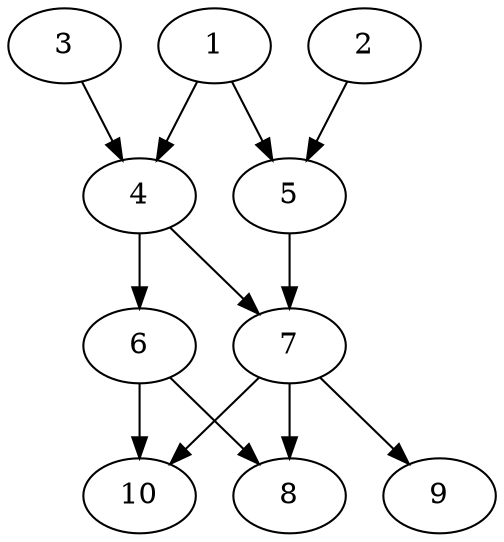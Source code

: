 // DAG automatically generated by daggen at Thu Oct  3 13:58:04 2019
// ./daggen --dot -n 10 --ccr 0.3 --fat 0.5 --regular 0.7 --density 0.6 --mindata 5242880 --maxdata 52428800 
digraph G {
  1 [size="106673493", alpha="0.02", expect_size="32002048"] 
  1 -> 4 [size ="32002048"]
  1 -> 5 [size ="32002048"]
  2 [size="61030400", alpha="0.16", expect_size="18309120"] 
  2 -> 5 [size ="18309120"]
  3 [size="94849707", alpha="0.11", expect_size="28454912"] 
  3 -> 4 [size ="28454912"]
  4 [size="135796053", alpha="0.11", expect_size="40738816"] 
  4 -> 6 [size ="40738816"]
  4 -> 7 [size ="40738816"]
  5 [size="64030720", alpha="0.14", expect_size="19209216"] 
  5 -> 7 [size ="19209216"]
  6 [size="42117120", alpha="0.09", expect_size="12635136"] 
  6 -> 8 [size ="12635136"]
  6 -> 10 [size ="12635136"]
  7 [size="70932480", alpha="0.03", expect_size="21279744"] 
  7 -> 8 [size ="21279744"]
  7 -> 9 [size ="21279744"]
  7 -> 10 [size ="21279744"]
  8 [size="151821653", alpha="0.06", expect_size="45546496"] 
  9 [size="72178347", alpha="0.17", expect_size="21653504"] 
  10 [size="163826347", alpha="0.02", expect_size="49147904"] 
}
